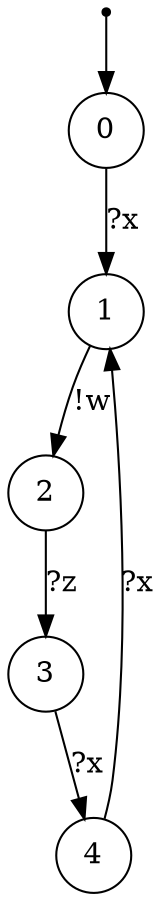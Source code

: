 digraph {
 node [shape=point] ENTRY
 node [shape=circle]
 ENTRY -> 0
0 -> 1 [label="?x"]
1 -> 2 [label="!w"]
2 -> 3 [label="?z"]
3 -> 4 [label="?x"]
4 -> 1 [label="?x"]
}